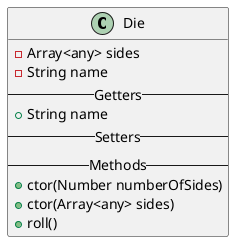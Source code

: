 @startuml
'https://plantuml.com/class-diagram

class Die {
	-Array<any> sides
	-String name
	--Getters--
	+String name
	--Setters--
	--Methods--
	+ctor(Number numberOfSides)
	+ctor(Array<any> sides)
	+roll()
}
@enduml